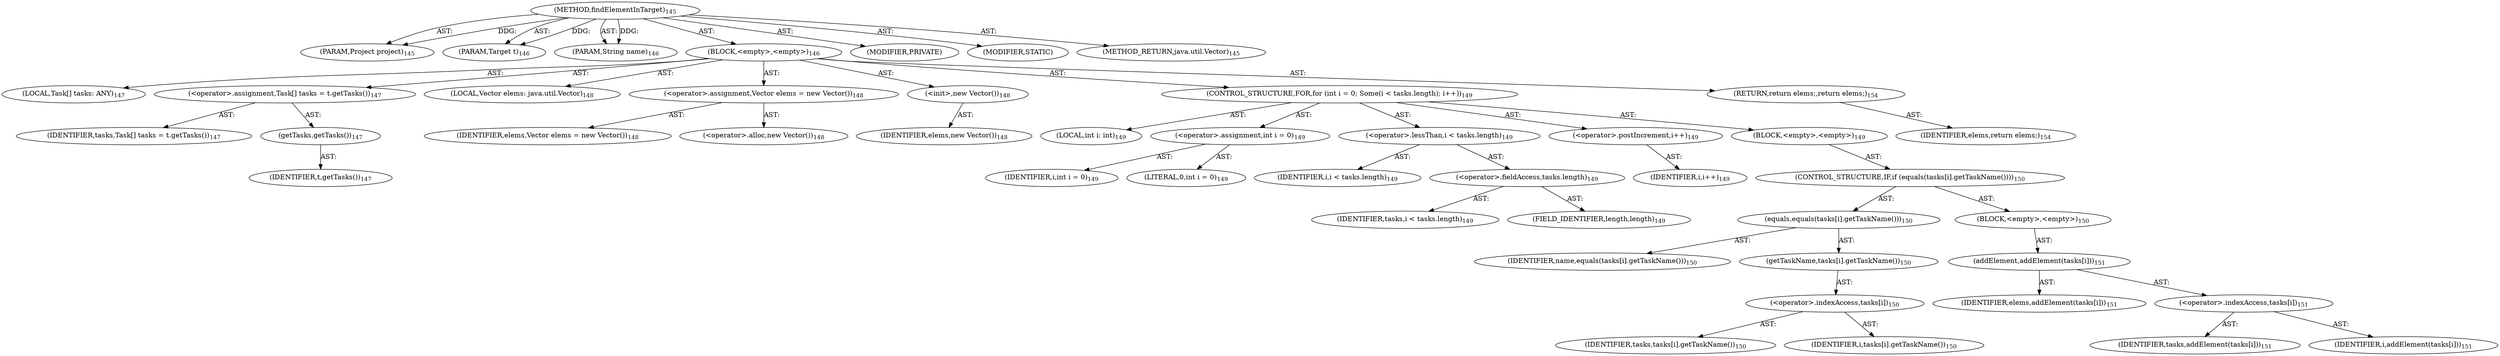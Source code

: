 digraph "findElementInTarget" {  
"111669149699" [label = <(METHOD,findElementInTarget)<SUB>145</SUB>> ]
"115964116998" [label = <(PARAM,Project project)<SUB>145</SUB>> ]
"115964116999" [label = <(PARAM,Target t)<SUB>146</SUB>> ]
"115964117000" [label = <(PARAM,String name)<SUB>146</SUB>> ]
"25769803788" [label = <(BLOCK,&lt;empty&gt;,&lt;empty&gt;)<SUB>146</SUB>> ]
"94489280523" [label = <(LOCAL,Task[] tasks: ANY)<SUB>147</SUB>> ]
"30064771121" [label = <(&lt;operator&gt;.assignment,Task[] tasks = t.getTasks())<SUB>147</SUB>> ]
"68719476784" [label = <(IDENTIFIER,tasks,Task[] tasks = t.getTasks())<SUB>147</SUB>> ]
"30064771122" [label = <(getTasks,getTasks())<SUB>147</SUB>> ]
"68719476785" [label = <(IDENTIFIER,t,getTasks())<SUB>147</SUB>> ]
"94489280524" [label = <(LOCAL,Vector elems: java.util.Vector)<SUB>148</SUB>> ]
"30064771123" [label = <(&lt;operator&gt;.assignment,Vector elems = new Vector())<SUB>148</SUB>> ]
"68719476786" [label = <(IDENTIFIER,elems,Vector elems = new Vector())<SUB>148</SUB>> ]
"30064771124" [label = <(&lt;operator&gt;.alloc,new Vector())<SUB>148</SUB>> ]
"30064771125" [label = <(&lt;init&gt;,new Vector())<SUB>148</SUB>> ]
"68719476787" [label = <(IDENTIFIER,elems,new Vector())<SUB>148</SUB>> ]
"47244640266" [label = <(CONTROL_STRUCTURE,FOR,for (int i = 0; Some(i &lt; tasks.length); i++))<SUB>149</SUB>> ]
"94489280525" [label = <(LOCAL,int i: int)<SUB>149</SUB>> ]
"30064771126" [label = <(&lt;operator&gt;.assignment,int i = 0)<SUB>149</SUB>> ]
"68719476788" [label = <(IDENTIFIER,i,int i = 0)<SUB>149</SUB>> ]
"90194313224" [label = <(LITERAL,0,int i = 0)<SUB>149</SUB>> ]
"30064771127" [label = <(&lt;operator&gt;.lessThan,i &lt; tasks.length)<SUB>149</SUB>> ]
"68719476789" [label = <(IDENTIFIER,i,i &lt; tasks.length)<SUB>149</SUB>> ]
"30064771128" [label = <(&lt;operator&gt;.fieldAccess,tasks.length)<SUB>149</SUB>> ]
"68719476790" [label = <(IDENTIFIER,tasks,i &lt; tasks.length)<SUB>149</SUB>> ]
"55834574848" [label = <(FIELD_IDENTIFIER,length,length)<SUB>149</SUB>> ]
"30064771129" [label = <(&lt;operator&gt;.postIncrement,i++)<SUB>149</SUB>> ]
"68719476791" [label = <(IDENTIFIER,i,i++)<SUB>149</SUB>> ]
"25769803789" [label = <(BLOCK,&lt;empty&gt;,&lt;empty&gt;)<SUB>149</SUB>> ]
"47244640267" [label = <(CONTROL_STRUCTURE,IF,if (equals(tasks[i].getTaskName())))<SUB>150</SUB>> ]
"30064771130" [label = <(equals,equals(tasks[i].getTaskName()))<SUB>150</SUB>> ]
"68719476792" [label = <(IDENTIFIER,name,equals(tasks[i].getTaskName()))<SUB>150</SUB>> ]
"30064771131" [label = <(getTaskName,tasks[i].getTaskName())<SUB>150</SUB>> ]
"30064771132" [label = <(&lt;operator&gt;.indexAccess,tasks[i])<SUB>150</SUB>> ]
"68719476793" [label = <(IDENTIFIER,tasks,tasks[i].getTaskName())<SUB>150</SUB>> ]
"68719476794" [label = <(IDENTIFIER,i,tasks[i].getTaskName())<SUB>150</SUB>> ]
"25769803790" [label = <(BLOCK,&lt;empty&gt;,&lt;empty&gt;)<SUB>150</SUB>> ]
"30064771133" [label = <(addElement,addElement(tasks[i]))<SUB>151</SUB>> ]
"68719476795" [label = <(IDENTIFIER,elems,addElement(tasks[i]))<SUB>151</SUB>> ]
"30064771134" [label = <(&lt;operator&gt;.indexAccess,tasks[i])<SUB>151</SUB>> ]
"68719476796" [label = <(IDENTIFIER,tasks,addElement(tasks[i]))<SUB>151</SUB>> ]
"68719476797" [label = <(IDENTIFIER,i,addElement(tasks[i]))<SUB>151</SUB>> ]
"146028888068" [label = <(RETURN,return elems;,return elems;)<SUB>154</SUB>> ]
"68719476798" [label = <(IDENTIFIER,elems,return elems;)<SUB>154</SUB>> ]
"133143986182" [label = <(MODIFIER,PRIVATE)> ]
"133143986183" [label = <(MODIFIER,STATIC)> ]
"128849018883" [label = <(METHOD_RETURN,java.util.Vector)<SUB>145</SUB>> ]
  "111669149699" -> "115964116998"  [ label = "AST: "] 
  "111669149699" -> "115964116999"  [ label = "AST: "] 
  "111669149699" -> "115964117000"  [ label = "AST: "] 
  "111669149699" -> "25769803788"  [ label = "AST: "] 
  "111669149699" -> "133143986182"  [ label = "AST: "] 
  "111669149699" -> "133143986183"  [ label = "AST: "] 
  "111669149699" -> "128849018883"  [ label = "AST: "] 
  "25769803788" -> "94489280523"  [ label = "AST: "] 
  "25769803788" -> "30064771121"  [ label = "AST: "] 
  "25769803788" -> "94489280524"  [ label = "AST: "] 
  "25769803788" -> "30064771123"  [ label = "AST: "] 
  "25769803788" -> "30064771125"  [ label = "AST: "] 
  "25769803788" -> "47244640266"  [ label = "AST: "] 
  "25769803788" -> "146028888068"  [ label = "AST: "] 
  "30064771121" -> "68719476784"  [ label = "AST: "] 
  "30064771121" -> "30064771122"  [ label = "AST: "] 
  "30064771122" -> "68719476785"  [ label = "AST: "] 
  "30064771123" -> "68719476786"  [ label = "AST: "] 
  "30064771123" -> "30064771124"  [ label = "AST: "] 
  "30064771125" -> "68719476787"  [ label = "AST: "] 
  "47244640266" -> "94489280525"  [ label = "AST: "] 
  "47244640266" -> "30064771126"  [ label = "AST: "] 
  "47244640266" -> "30064771127"  [ label = "AST: "] 
  "47244640266" -> "30064771129"  [ label = "AST: "] 
  "47244640266" -> "25769803789"  [ label = "AST: "] 
  "30064771126" -> "68719476788"  [ label = "AST: "] 
  "30064771126" -> "90194313224"  [ label = "AST: "] 
  "30064771127" -> "68719476789"  [ label = "AST: "] 
  "30064771127" -> "30064771128"  [ label = "AST: "] 
  "30064771128" -> "68719476790"  [ label = "AST: "] 
  "30064771128" -> "55834574848"  [ label = "AST: "] 
  "30064771129" -> "68719476791"  [ label = "AST: "] 
  "25769803789" -> "47244640267"  [ label = "AST: "] 
  "47244640267" -> "30064771130"  [ label = "AST: "] 
  "47244640267" -> "25769803790"  [ label = "AST: "] 
  "30064771130" -> "68719476792"  [ label = "AST: "] 
  "30064771130" -> "30064771131"  [ label = "AST: "] 
  "30064771131" -> "30064771132"  [ label = "AST: "] 
  "30064771132" -> "68719476793"  [ label = "AST: "] 
  "30064771132" -> "68719476794"  [ label = "AST: "] 
  "25769803790" -> "30064771133"  [ label = "AST: "] 
  "30064771133" -> "68719476795"  [ label = "AST: "] 
  "30064771133" -> "30064771134"  [ label = "AST: "] 
  "30064771134" -> "68719476796"  [ label = "AST: "] 
  "30064771134" -> "68719476797"  [ label = "AST: "] 
  "146028888068" -> "68719476798"  [ label = "AST: "] 
  "111669149699" -> "115964116998"  [ label = "DDG: "] 
  "111669149699" -> "115964116999"  [ label = "DDG: "] 
  "111669149699" -> "115964117000"  [ label = "DDG: "] 
}

